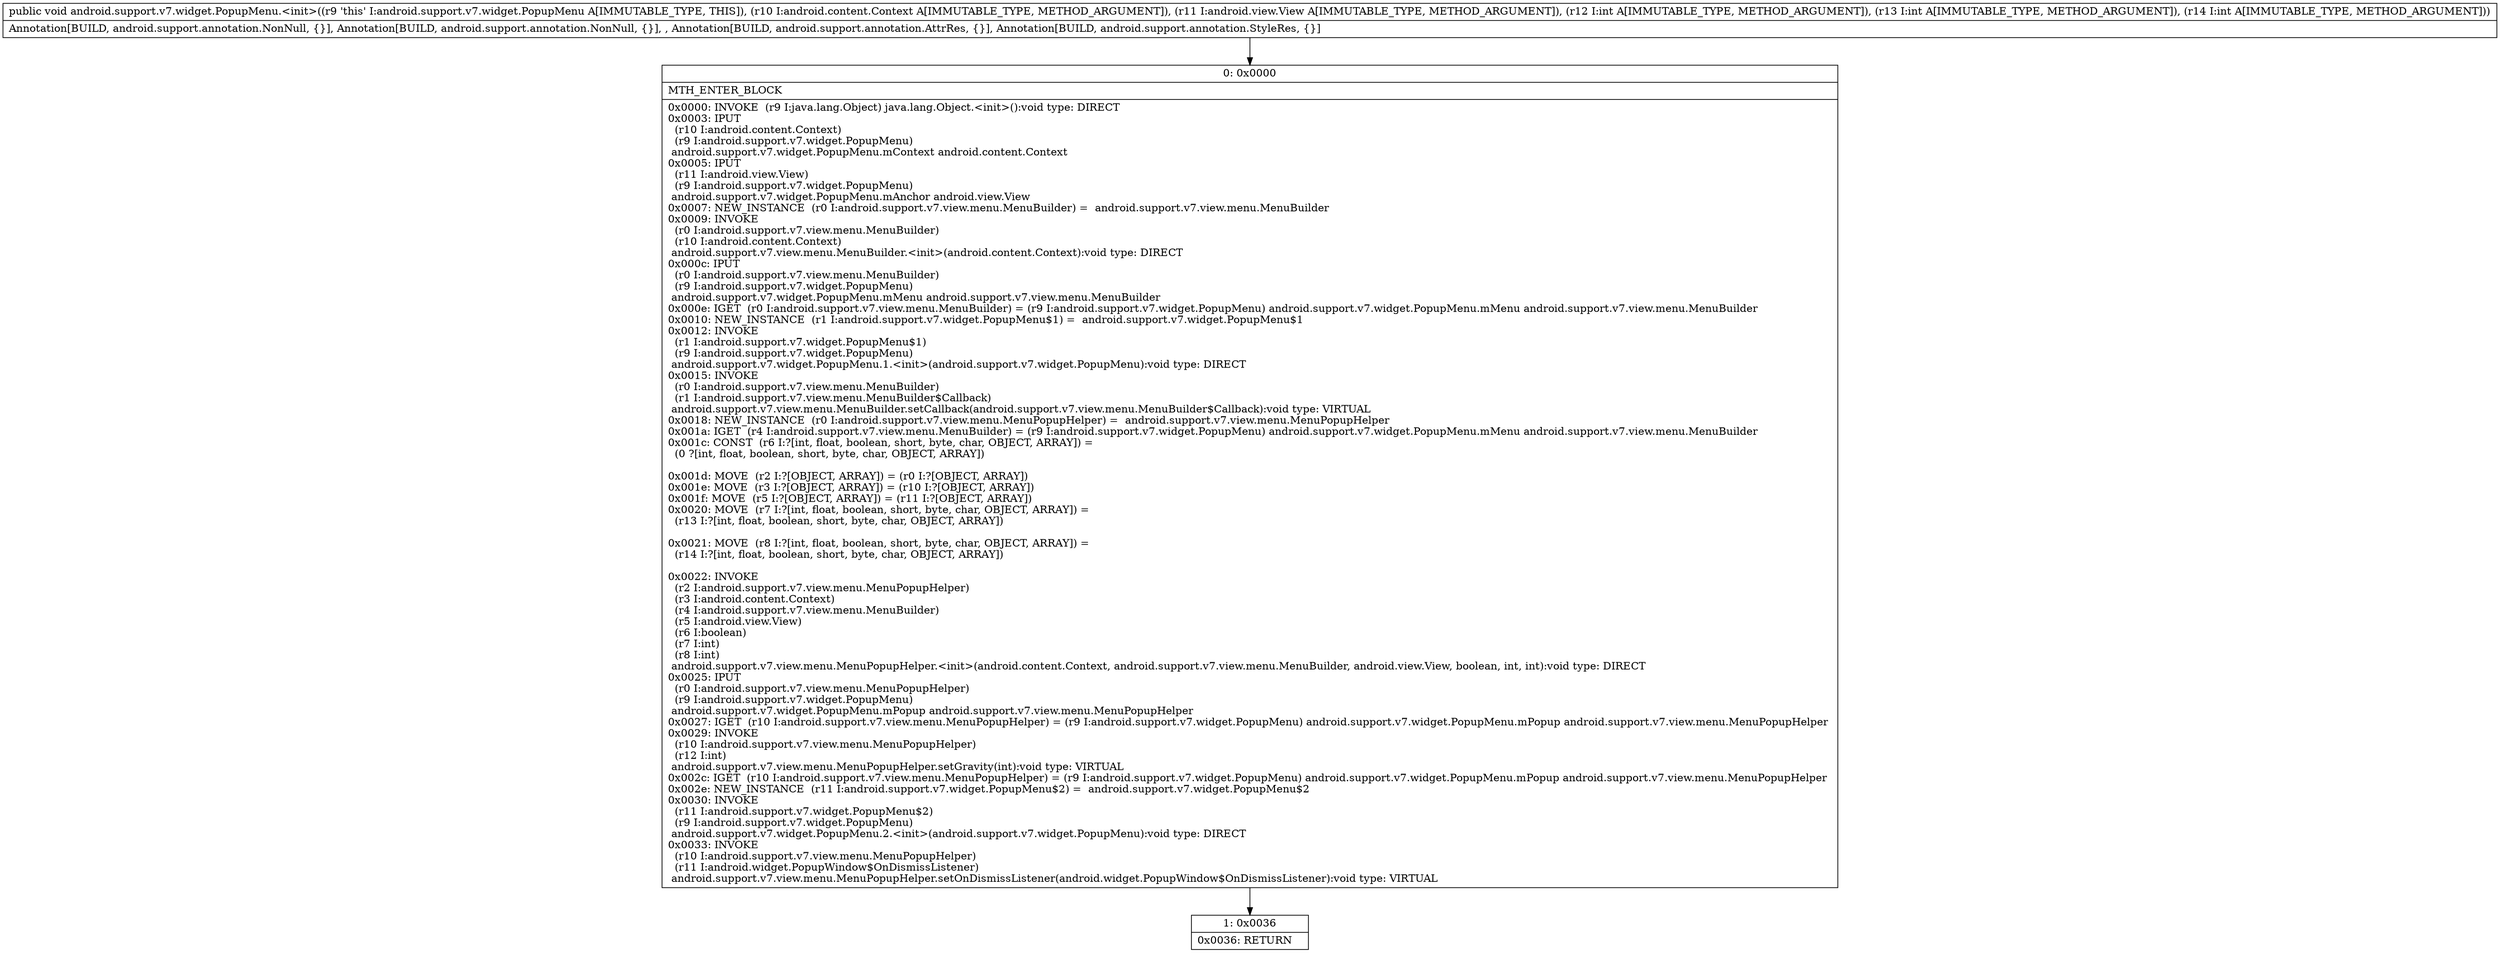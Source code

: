 digraph "CFG forandroid.support.v7.widget.PopupMenu.\<init\>(Landroid\/content\/Context;Landroid\/view\/View;III)V" {
Node_0 [shape=record,label="{0\:\ 0x0000|MTH_ENTER_BLOCK\l|0x0000: INVOKE  (r9 I:java.lang.Object) java.lang.Object.\<init\>():void type: DIRECT \l0x0003: IPUT  \l  (r10 I:android.content.Context)\l  (r9 I:android.support.v7.widget.PopupMenu)\l android.support.v7.widget.PopupMenu.mContext android.content.Context \l0x0005: IPUT  \l  (r11 I:android.view.View)\l  (r9 I:android.support.v7.widget.PopupMenu)\l android.support.v7.widget.PopupMenu.mAnchor android.view.View \l0x0007: NEW_INSTANCE  (r0 I:android.support.v7.view.menu.MenuBuilder) =  android.support.v7.view.menu.MenuBuilder \l0x0009: INVOKE  \l  (r0 I:android.support.v7.view.menu.MenuBuilder)\l  (r10 I:android.content.Context)\l android.support.v7.view.menu.MenuBuilder.\<init\>(android.content.Context):void type: DIRECT \l0x000c: IPUT  \l  (r0 I:android.support.v7.view.menu.MenuBuilder)\l  (r9 I:android.support.v7.widget.PopupMenu)\l android.support.v7.widget.PopupMenu.mMenu android.support.v7.view.menu.MenuBuilder \l0x000e: IGET  (r0 I:android.support.v7.view.menu.MenuBuilder) = (r9 I:android.support.v7.widget.PopupMenu) android.support.v7.widget.PopupMenu.mMenu android.support.v7.view.menu.MenuBuilder \l0x0010: NEW_INSTANCE  (r1 I:android.support.v7.widget.PopupMenu$1) =  android.support.v7.widget.PopupMenu$1 \l0x0012: INVOKE  \l  (r1 I:android.support.v7.widget.PopupMenu$1)\l  (r9 I:android.support.v7.widget.PopupMenu)\l android.support.v7.widget.PopupMenu.1.\<init\>(android.support.v7.widget.PopupMenu):void type: DIRECT \l0x0015: INVOKE  \l  (r0 I:android.support.v7.view.menu.MenuBuilder)\l  (r1 I:android.support.v7.view.menu.MenuBuilder$Callback)\l android.support.v7.view.menu.MenuBuilder.setCallback(android.support.v7.view.menu.MenuBuilder$Callback):void type: VIRTUAL \l0x0018: NEW_INSTANCE  (r0 I:android.support.v7.view.menu.MenuPopupHelper) =  android.support.v7.view.menu.MenuPopupHelper \l0x001a: IGET  (r4 I:android.support.v7.view.menu.MenuBuilder) = (r9 I:android.support.v7.widget.PopupMenu) android.support.v7.widget.PopupMenu.mMenu android.support.v7.view.menu.MenuBuilder \l0x001c: CONST  (r6 I:?[int, float, boolean, short, byte, char, OBJECT, ARRAY]) = \l  (0 ?[int, float, boolean, short, byte, char, OBJECT, ARRAY])\l \l0x001d: MOVE  (r2 I:?[OBJECT, ARRAY]) = (r0 I:?[OBJECT, ARRAY]) \l0x001e: MOVE  (r3 I:?[OBJECT, ARRAY]) = (r10 I:?[OBJECT, ARRAY]) \l0x001f: MOVE  (r5 I:?[OBJECT, ARRAY]) = (r11 I:?[OBJECT, ARRAY]) \l0x0020: MOVE  (r7 I:?[int, float, boolean, short, byte, char, OBJECT, ARRAY]) = \l  (r13 I:?[int, float, boolean, short, byte, char, OBJECT, ARRAY])\l \l0x0021: MOVE  (r8 I:?[int, float, boolean, short, byte, char, OBJECT, ARRAY]) = \l  (r14 I:?[int, float, boolean, short, byte, char, OBJECT, ARRAY])\l \l0x0022: INVOKE  \l  (r2 I:android.support.v7.view.menu.MenuPopupHelper)\l  (r3 I:android.content.Context)\l  (r4 I:android.support.v7.view.menu.MenuBuilder)\l  (r5 I:android.view.View)\l  (r6 I:boolean)\l  (r7 I:int)\l  (r8 I:int)\l android.support.v7.view.menu.MenuPopupHelper.\<init\>(android.content.Context, android.support.v7.view.menu.MenuBuilder, android.view.View, boolean, int, int):void type: DIRECT \l0x0025: IPUT  \l  (r0 I:android.support.v7.view.menu.MenuPopupHelper)\l  (r9 I:android.support.v7.widget.PopupMenu)\l android.support.v7.widget.PopupMenu.mPopup android.support.v7.view.menu.MenuPopupHelper \l0x0027: IGET  (r10 I:android.support.v7.view.menu.MenuPopupHelper) = (r9 I:android.support.v7.widget.PopupMenu) android.support.v7.widget.PopupMenu.mPopup android.support.v7.view.menu.MenuPopupHelper \l0x0029: INVOKE  \l  (r10 I:android.support.v7.view.menu.MenuPopupHelper)\l  (r12 I:int)\l android.support.v7.view.menu.MenuPopupHelper.setGravity(int):void type: VIRTUAL \l0x002c: IGET  (r10 I:android.support.v7.view.menu.MenuPopupHelper) = (r9 I:android.support.v7.widget.PopupMenu) android.support.v7.widget.PopupMenu.mPopup android.support.v7.view.menu.MenuPopupHelper \l0x002e: NEW_INSTANCE  (r11 I:android.support.v7.widget.PopupMenu$2) =  android.support.v7.widget.PopupMenu$2 \l0x0030: INVOKE  \l  (r11 I:android.support.v7.widget.PopupMenu$2)\l  (r9 I:android.support.v7.widget.PopupMenu)\l android.support.v7.widget.PopupMenu.2.\<init\>(android.support.v7.widget.PopupMenu):void type: DIRECT \l0x0033: INVOKE  \l  (r10 I:android.support.v7.view.menu.MenuPopupHelper)\l  (r11 I:android.widget.PopupWindow$OnDismissListener)\l android.support.v7.view.menu.MenuPopupHelper.setOnDismissListener(android.widget.PopupWindow$OnDismissListener):void type: VIRTUAL \l}"];
Node_1 [shape=record,label="{1\:\ 0x0036|0x0036: RETURN   \l}"];
MethodNode[shape=record,label="{public void android.support.v7.widget.PopupMenu.\<init\>((r9 'this' I:android.support.v7.widget.PopupMenu A[IMMUTABLE_TYPE, THIS]), (r10 I:android.content.Context A[IMMUTABLE_TYPE, METHOD_ARGUMENT]), (r11 I:android.view.View A[IMMUTABLE_TYPE, METHOD_ARGUMENT]), (r12 I:int A[IMMUTABLE_TYPE, METHOD_ARGUMENT]), (r13 I:int A[IMMUTABLE_TYPE, METHOD_ARGUMENT]), (r14 I:int A[IMMUTABLE_TYPE, METHOD_ARGUMENT]))  | Annotation[BUILD, android.support.annotation.NonNull, \{\}], Annotation[BUILD, android.support.annotation.NonNull, \{\}], , Annotation[BUILD, android.support.annotation.AttrRes, \{\}], Annotation[BUILD, android.support.annotation.StyleRes, \{\}]\l}"];
MethodNode -> Node_0;
Node_0 -> Node_1;
}

